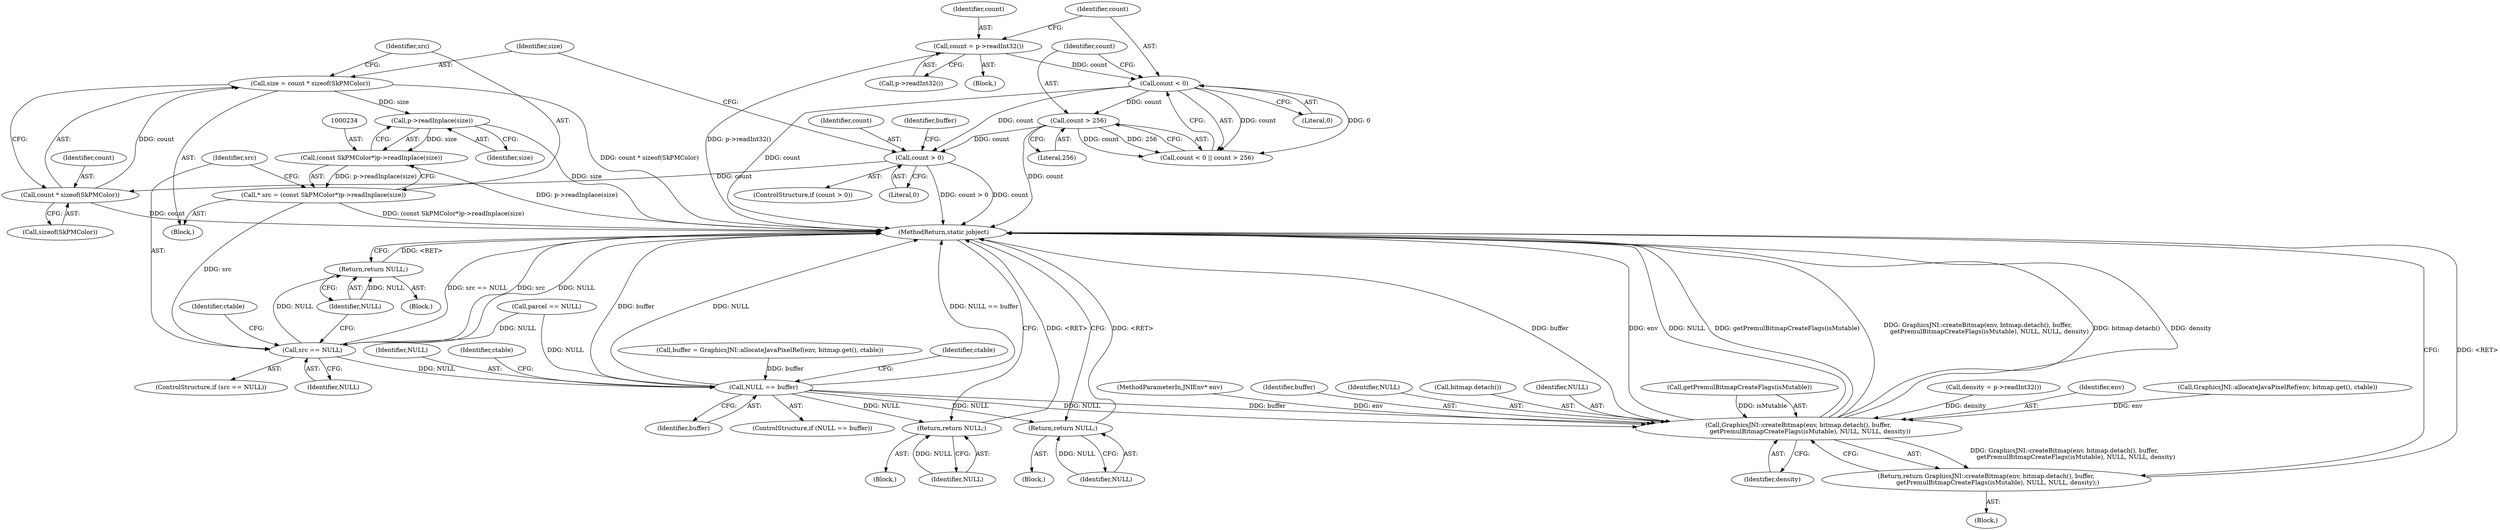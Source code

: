 digraph "0_Android_d44e5bde18a41beda39d49189bef7f2ba7c8f3cb@integer" {
"1000224" [label="(Call,size = count * sizeof(SkPMColor))"];
"1000226" [label="(Call,count * sizeof(SkPMColor))"];
"1000219" [label="(Call,count > 0)"];
"1000209" [label="(Call,count < 0)"];
"1000204" [label="(Call,count = p->readInt32())"];
"1000212" [label="(Call,count > 256)"];
"1000235" [label="(Call,p->readInplace(size))"];
"1000233" [label="(Call,(const SkPMColor*)p->readInplace(size))"];
"1000231" [label="(Call,* src = (const SkPMColor*)p->readInplace(size))"];
"1000238" [label="(Call,src == NULL)"];
"1000242" [label="(Return,return NULL;)"];
"1000256" [label="(Call,NULL == buffer)"];
"1000262" [label="(Return,return NULL;)"];
"1000284" [label="(Return,return NULL;)"];
"1000294" [label="(Call,GraphicsJNI::createBitmap(env, bitmap.detach(), buffer,\n            getPremulBitmapCreateFlags(isMutable), NULL, NULL, density))"];
"1000293" [label="(Return,return GraphicsJNI::createBitmap(env, bitmap.detach(), buffer,\n            getPremulBitmapCreateFlags(isMutable), NULL, NULL, density);)"];
"1000235" [label="(Call,p->readInplace(size))"];
"1000249" [label="(Call,buffer = GraphicsJNI::allocateJavaPixelRef(env, bitmap.get(), ctable))"];
"1000302" [label="(Identifier,density)"];
"1000238" [label="(Call,src == NULL)"];
"1000226" [label="(Call,count * sizeof(SkPMColor))"];
"1000209" [label="(Call,count < 0)"];
"1000233" [label="(Call,(const SkPMColor*)p->readInplace(size))"];
"1000205" [label="(Identifier,count)"];
"1000153" [label="(Call,density = p->readInt32())"];
"1000211" [label="(Literal,0)"];
"1000280" [label="(Block,)"];
"1000206" [label="(Call,p->readInt32())"];
"1000237" [label="(ControlStructure,if (src == NULL))"];
"1000219" [label="(Call,count > 0)"];
"1000261" [label="(Identifier,ctable)"];
"1000106" [label="(Block,)"];
"1000293" [label="(Return,return GraphicsJNI::createBitmap(env, bitmap.detach(), buffer,\n            getPremulBitmapCreateFlags(isMutable), NULL, NULL, density);)"];
"1000213" [label="(Identifier,count)"];
"1000210" [label="(Identifier,count)"];
"1000214" [label="(Literal,256)"];
"1000256" [label="(Call,NULL == buffer)"];
"1000258" [label="(Identifier,buffer)"];
"1000259" [label="(Block,)"];
"1000295" [label="(Identifier,env)"];
"1000251" [label="(Call,GraphicsJNI::allocateJavaPixelRef(env, bitmap.get(), ctable))"];
"1000232" [label="(Identifier,src)"];
"1000202" [label="(Block,)"];
"1000243" [label="(Identifier,NULL)"];
"1000240" [label="(Identifier,NULL)"];
"1000245" [label="(Identifier,ctable)"];
"1000241" [label="(Block,)"];
"1000298" [label="(Call,getPremulBitmapCreateFlags(isMutable))"];
"1000103" [label="(MethodParameterIn,JNIEnv* env)"];
"1000242" [label="(Return,return NULL;)"];
"1000218" [label="(ControlStructure,if (count > 0))"];
"1000255" [label="(ControlStructure,if (NULL == buffer))"];
"1000294" [label="(Call,GraphicsJNI::createBitmap(env, bitmap.detach(), buffer,\n            getPremulBitmapCreateFlags(isMutable), NULL, NULL, density))"];
"1000303" [label="(MethodReturn,static jobject)"];
"1000250" [label="(Identifier,buffer)"];
"1000212" [label="(Call,count > 256)"];
"1000297" [label="(Identifier,buffer)"];
"1000220" [label="(Identifier,count)"];
"1000208" [label="(Call,count < 0 || count > 256)"];
"1000284" [label="(Return,return NULL;)"];
"1000108" [label="(Call,parcel == NULL)"];
"1000301" [label="(Identifier,NULL)"];
"1000221" [label="(Literal,0)"];
"1000228" [label="(Call,sizeof(SkPMColor))"];
"1000262" [label="(Return,return NULL;)"];
"1000296" [label="(Call,bitmap.detach())"];
"1000257" [label="(Identifier,NULL)"];
"1000227" [label="(Identifier,count)"];
"1000224" [label="(Call,size = count * sizeof(SkPMColor))"];
"1000222" [label="(Block,)"];
"1000300" [label="(Identifier,NULL)"];
"1000231" [label="(Call,* src = (const SkPMColor*)p->readInplace(size))"];
"1000236" [label="(Identifier,size)"];
"1000285" [label="(Identifier,NULL)"];
"1000225" [label="(Identifier,size)"];
"1000265" [label="(Identifier,ctable)"];
"1000263" [label="(Identifier,NULL)"];
"1000204" [label="(Call,count = p->readInt32())"];
"1000239" [label="(Identifier,src)"];
"1000224" -> "1000222"  [label="AST: "];
"1000224" -> "1000226"  [label="CFG: "];
"1000225" -> "1000224"  [label="AST: "];
"1000226" -> "1000224"  [label="AST: "];
"1000232" -> "1000224"  [label="CFG: "];
"1000224" -> "1000303"  [label="DDG: count * sizeof(SkPMColor)"];
"1000226" -> "1000224"  [label="DDG: count"];
"1000224" -> "1000235"  [label="DDG: size"];
"1000226" -> "1000228"  [label="CFG: "];
"1000227" -> "1000226"  [label="AST: "];
"1000228" -> "1000226"  [label="AST: "];
"1000226" -> "1000303"  [label="DDG: count"];
"1000219" -> "1000226"  [label="DDG: count"];
"1000219" -> "1000218"  [label="AST: "];
"1000219" -> "1000221"  [label="CFG: "];
"1000220" -> "1000219"  [label="AST: "];
"1000221" -> "1000219"  [label="AST: "];
"1000225" -> "1000219"  [label="CFG: "];
"1000250" -> "1000219"  [label="CFG: "];
"1000219" -> "1000303"  [label="DDG: count > 0"];
"1000219" -> "1000303"  [label="DDG: count"];
"1000209" -> "1000219"  [label="DDG: count"];
"1000212" -> "1000219"  [label="DDG: count"];
"1000209" -> "1000208"  [label="AST: "];
"1000209" -> "1000211"  [label="CFG: "];
"1000210" -> "1000209"  [label="AST: "];
"1000211" -> "1000209"  [label="AST: "];
"1000213" -> "1000209"  [label="CFG: "];
"1000208" -> "1000209"  [label="CFG: "];
"1000209" -> "1000303"  [label="DDG: count"];
"1000209" -> "1000208"  [label="DDG: count"];
"1000209" -> "1000208"  [label="DDG: 0"];
"1000204" -> "1000209"  [label="DDG: count"];
"1000209" -> "1000212"  [label="DDG: count"];
"1000204" -> "1000202"  [label="AST: "];
"1000204" -> "1000206"  [label="CFG: "];
"1000205" -> "1000204"  [label="AST: "];
"1000206" -> "1000204"  [label="AST: "];
"1000210" -> "1000204"  [label="CFG: "];
"1000204" -> "1000303"  [label="DDG: p->readInt32()"];
"1000212" -> "1000208"  [label="AST: "];
"1000212" -> "1000214"  [label="CFG: "];
"1000213" -> "1000212"  [label="AST: "];
"1000214" -> "1000212"  [label="AST: "];
"1000208" -> "1000212"  [label="CFG: "];
"1000212" -> "1000303"  [label="DDG: count"];
"1000212" -> "1000208"  [label="DDG: count"];
"1000212" -> "1000208"  [label="DDG: 256"];
"1000235" -> "1000233"  [label="AST: "];
"1000235" -> "1000236"  [label="CFG: "];
"1000236" -> "1000235"  [label="AST: "];
"1000233" -> "1000235"  [label="CFG: "];
"1000235" -> "1000303"  [label="DDG: size"];
"1000235" -> "1000233"  [label="DDG: size"];
"1000233" -> "1000231"  [label="AST: "];
"1000234" -> "1000233"  [label="AST: "];
"1000231" -> "1000233"  [label="CFG: "];
"1000233" -> "1000303"  [label="DDG: p->readInplace(size)"];
"1000233" -> "1000231"  [label="DDG: p->readInplace(size)"];
"1000231" -> "1000222"  [label="AST: "];
"1000232" -> "1000231"  [label="AST: "];
"1000239" -> "1000231"  [label="CFG: "];
"1000231" -> "1000303"  [label="DDG: (const SkPMColor*)p->readInplace(size)"];
"1000231" -> "1000238"  [label="DDG: src"];
"1000238" -> "1000237"  [label="AST: "];
"1000238" -> "1000240"  [label="CFG: "];
"1000239" -> "1000238"  [label="AST: "];
"1000240" -> "1000238"  [label="AST: "];
"1000243" -> "1000238"  [label="CFG: "];
"1000245" -> "1000238"  [label="CFG: "];
"1000238" -> "1000303"  [label="DDG: src"];
"1000238" -> "1000303"  [label="DDG: NULL"];
"1000238" -> "1000303"  [label="DDG: src == NULL"];
"1000108" -> "1000238"  [label="DDG: NULL"];
"1000238" -> "1000242"  [label="DDG: NULL"];
"1000238" -> "1000256"  [label="DDG: NULL"];
"1000242" -> "1000241"  [label="AST: "];
"1000242" -> "1000243"  [label="CFG: "];
"1000243" -> "1000242"  [label="AST: "];
"1000303" -> "1000242"  [label="CFG: "];
"1000242" -> "1000303"  [label="DDG: <RET>"];
"1000243" -> "1000242"  [label="DDG: NULL"];
"1000256" -> "1000255"  [label="AST: "];
"1000256" -> "1000258"  [label="CFG: "];
"1000257" -> "1000256"  [label="AST: "];
"1000258" -> "1000256"  [label="AST: "];
"1000261" -> "1000256"  [label="CFG: "];
"1000265" -> "1000256"  [label="CFG: "];
"1000256" -> "1000303"  [label="DDG: buffer"];
"1000256" -> "1000303"  [label="DDG: NULL"];
"1000256" -> "1000303"  [label="DDG: NULL == buffer"];
"1000108" -> "1000256"  [label="DDG: NULL"];
"1000249" -> "1000256"  [label="DDG: buffer"];
"1000256" -> "1000262"  [label="DDG: NULL"];
"1000256" -> "1000284"  [label="DDG: NULL"];
"1000256" -> "1000294"  [label="DDG: buffer"];
"1000256" -> "1000294"  [label="DDG: NULL"];
"1000262" -> "1000259"  [label="AST: "];
"1000262" -> "1000263"  [label="CFG: "];
"1000263" -> "1000262"  [label="AST: "];
"1000303" -> "1000262"  [label="CFG: "];
"1000262" -> "1000303"  [label="DDG: <RET>"];
"1000263" -> "1000262"  [label="DDG: NULL"];
"1000284" -> "1000280"  [label="AST: "];
"1000284" -> "1000285"  [label="CFG: "];
"1000285" -> "1000284"  [label="AST: "];
"1000303" -> "1000284"  [label="CFG: "];
"1000284" -> "1000303"  [label="DDG: <RET>"];
"1000285" -> "1000284"  [label="DDG: NULL"];
"1000294" -> "1000293"  [label="AST: "];
"1000294" -> "1000302"  [label="CFG: "];
"1000295" -> "1000294"  [label="AST: "];
"1000296" -> "1000294"  [label="AST: "];
"1000297" -> "1000294"  [label="AST: "];
"1000298" -> "1000294"  [label="AST: "];
"1000300" -> "1000294"  [label="AST: "];
"1000301" -> "1000294"  [label="AST: "];
"1000302" -> "1000294"  [label="AST: "];
"1000293" -> "1000294"  [label="CFG: "];
"1000294" -> "1000303"  [label="DDG: NULL"];
"1000294" -> "1000303"  [label="DDG: getPremulBitmapCreateFlags(isMutable)"];
"1000294" -> "1000303"  [label="DDG: GraphicsJNI::createBitmap(env, bitmap.detach(), buffer,\n            getPremulBitmapCreateFlags(isMutable), NULL, NULL, density)"];
"1000294" -> "1000303"  [label="DDG: bitmap.detach()"];
"1000294" -> "1000303"  [label="DDG: density"];
"1000294" -> "1000303"  [label="DDG: buffer"];
"1000294" -> "1000303"  [label="DDG: env"];
"1000294" -> "1000293"  [label="DDG: GraphicsJNI::createBitmap(env, bitmap.detach(), buffer,\n            getPremulBitmapCreateFlags(isMutable), NULL, NULL, density)"];
"1000251" -> "1000294"  [label="DDG: env"];
"1000103" -> "1000294"  [label="DDG: env"];
"1000298" -> "1000294"  [label="DDG: isMutable"];
"1000153" -> "1000294"  [label="DDG: density"];
"1000293" -> "1000106"  [label="AST: "];
"1000303" -> "1000293"  [label="CFG: "];
"1000293" -> "1000303"  [label="DDG: <RET>"];
}
